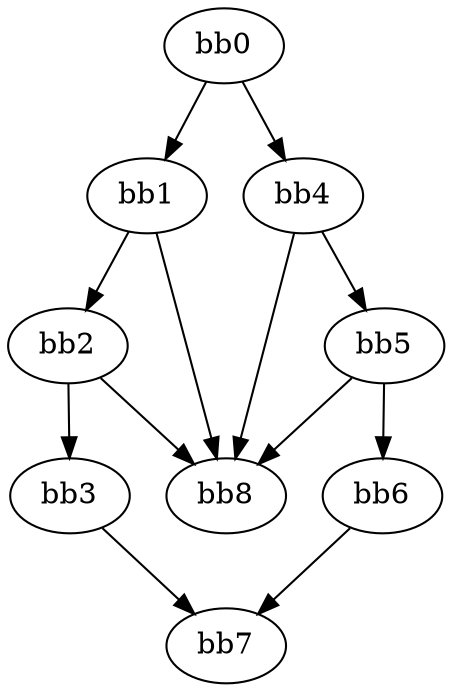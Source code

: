 digraph {
    0 [ label = "bb0\l" ]
    1 [ label = "bb1\l" ]
    2 [ label = "bb2\l" ]
    3 [ label = "bb3\l" ]
    4 [ label = "bb4\l" ]
    5 [ label = "bb5\l" ]
    6 [ label = "bb6\l" ]
    7 [ label = "bb7\l" ]
    8 [ label = "bb8\l" ]
    0 -> 1 [ ]
    0 -> 4 [ ]
    1 -> 2 [ ]
    1 -> 8 [ ]
    2 -> 3 [ ]
    2 -> 8 [ ]
    3 -> 7 [ ]
    4 -> 5 [ ]
    4 -> 8 [ ]
    5 -> 6 [ ]
    5 -> 8 [ ]
    6 -> 7 [ ]
}

